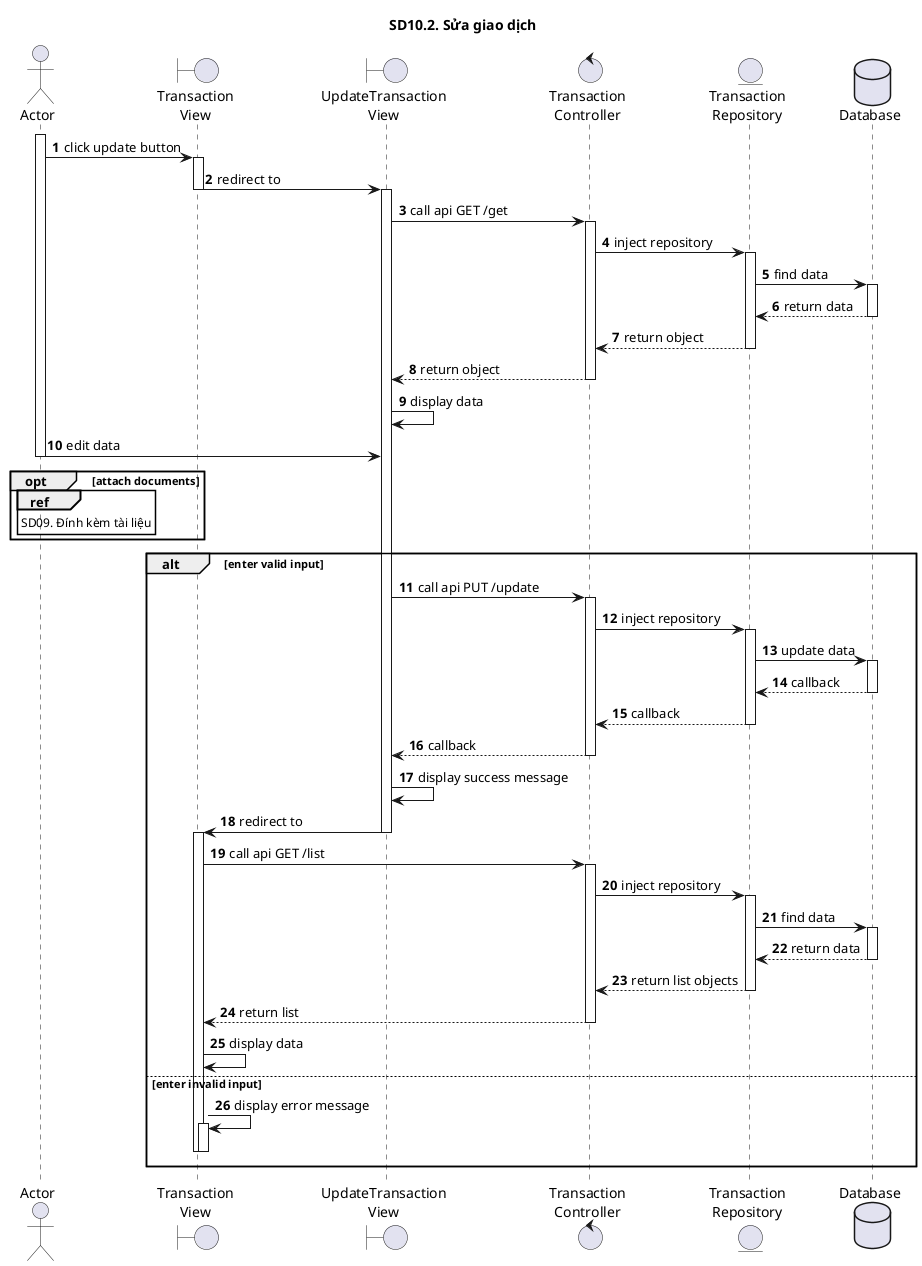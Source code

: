 @startuml SQ
autonumber
title SD10.2. Sửa giao dịch
actor "Actor" as actor
boundary "Transaction\nView" as view
boundary "UpdateTransaction\nView" as create
control "Transaction\nController" as controller
entity "Transaction\nRepository" as model
database "Database" as database
activate actor
actor -> view: click update button
activate view
view -> create: redirect to
deactivate view
activate create
create -> controller: call api GET /get
activate controller
controller->model:inject repository
activate model
model -> database: find data
activate database
database --> model: return data
deactivate database
model --> controller: return object
deactivate model
controller --> create: return object
deactivate controller
create -> create: display data
actor -> create: edit data
deactivate actor
opt attach documents
ref over actor
SD09. Đính kèm tài liệu
end ref
end
alt enter valid input
create -> controller: call api PUT /update
activate controller
controller -> model: inject repository
activate model
model -> database: update data
activate database
database --> model: callback
deactivate database
model --> controller: callback
deactivate model
controller --> create: callback
deactivate controller
create -> create: display success message
create -> view: redirect to
deactivate create
activate  view
view -> controller: call api GET /list
activate controller
controller -> model: inject repository
activate model
model -> database: find data
activate database
database --> model: return data
deactivate database
model --> controller: return list objects
deactivate model
controller --> view: return list
deactivate controller
view -> view: display data
else enter invalid input
view -> view: display error message
activate view
deactivate view
deactivate view
end
@enduml